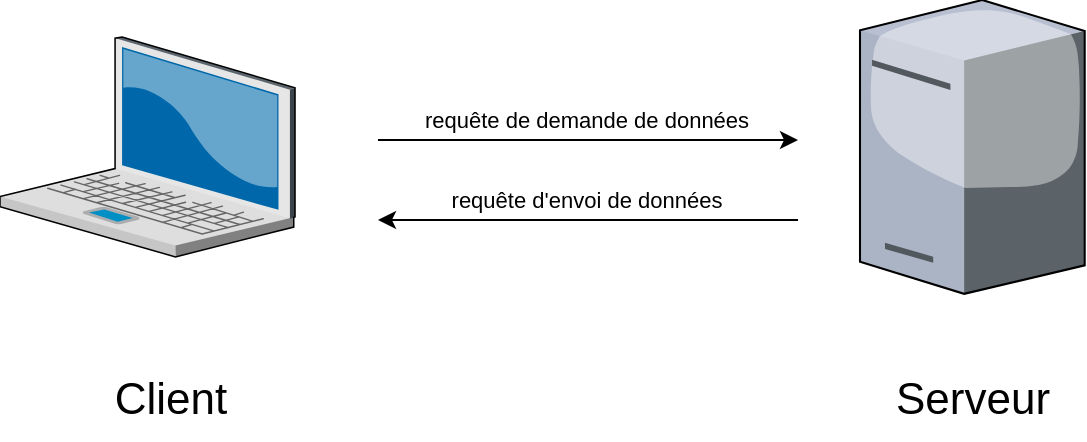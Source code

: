 <mxfile version="22.1.2" type="device">
  <diagram name="Page-1" id="-yARGarQGFv61cy8GWTx">
    <mxGraphModel dx="895" dy="653" grid="1" gridSize="10" guides="1" tooltips="1" connect="1" arrows="1" fold="1" page="1" pageScale="1" pageWidth="827" pageHeight="1169" math="0" shadow="0">
      <root>
        <mxCell id="0" />
        <mxCell id="1" parent="0" />
        <mxCell id="xcU9e2ETzVAzMweN-vpI-1" value="" style="verticalLabelPosition=bottom;sketch=0;aspect=fixed;html=1;verticalAlign=top;strokeColor=none;align=center;outlineConnect=0;shape=mxgraph.citrix.license_server;" vertex="1" parent="1">
          <mxGeometry x="550" y="270" width="112.35" height="146.92" as="geometry" />
        </mxCell>
        <mxCell id="xcU9e2ETzVAzMweN-vpI-2" value="" style="verticalLabelPosition=bottom;sketch=0;aspect=fixed;html=1;verticalAlign=top;strokeColor=none;align=center;outlineConnect=0;shape=mxgraph.citrix.laptop_2;" vertex="1" parent="1">
          <mxGeometry x="120" y="288.46" width="147.51" height="110" as="geometry" />
        </mxCell>
        <mxCell id="xcU9e2ETzVAzMweN-vpI-3" value="" style="edgeStyle=none;orthogonalLoop=1;jettySize=auto;html=1;rounded=0;" edge="1" parent="1">
          <mxGeometry width="100" relative="1" as="geometry">
            <mxPoint x="309" y="340" as="sourcePoint" />
            <mxPoint x="519" y="340" as="targetPoint" />
            <Array as="points">
              <mxPoint x="419" y="340" />
            </Array>
          </mxGeometry>
        </mxCell>
        <mxCell id="xcU9e2ETzVAzMweN-vpI-6" value="requête de demande de données" style="edgeLabel;html=1;align=center;verticalAlign=middle;resizable=0;points=[];" vertex="1" connectable="0" parent="xcU9e2ETzVAzMweN-vpI-3">
          <mxGeometry x="-0.103" relative="1" as="geometry">
            <mxPoint x="10" y="-10" as="offset" />
          </mxGeometry>
        </mxCell>
        <mxCell id="xcU9e2ETzVAzMweN-vpI-4" value="&lt;font style=&quot;font-size: 22px;&quot;&gt;Client&lt;/font&gt;" style="text;html=1;align=center;verticalAlign=middle;resizable=0;points=[];autosize=1;strokeColor=none;fillColor=none;strokeWidth=2;" vertex="1" parent="1">
          <mxGeometry x="165" y="450" width="80" height="40" as="geometry" />
        </mxCell>
        <mxCell id="xcU9e2ETzVAzMweN-vpI-5" value="&lt;font style=&quot;font-size: 22px;&quot;&gt;Serveur&lt;/font&gt;" style="text;html=1;align=center;verticalAlign=middle;resizable=0;points=[];autosize=1;strokeColor=none;fillColor=none;strokeWidth=2;" vertex="1" parent="1">
          <mxGeometry x="556.18" y="450" width="100" height="40" as="geometry" />
        </mxCell>
        <mxCell id="xcU9e2ETzVAzMweN-vpI-7" value="" style="edgeStyle=none;orthogonalLoop=1;jettySize=auto;html=1;rounded=0;startArrow=classic;startFill=1;endArrow=none;endFill=0;" edge="1" parent="1">
          <mxGeometry width="100" relative="1" as="geometry">
            <mxPoint x="309" y="380" as="sourcePoint" />
            <mxPoint x="519" y="380" as="targetPoint" />
            <Array as="points">
              <mxPoint x="419" y="380" />
            </Array>
          </mxGeometry>
        </mxCell>
        <mxCell id="xcU9e2ETzVAzMweN-vpI-8" value="requête d&#39;envoi de données" style="edgeLabel;html=1;align=center;verticalAlign=middle;resizable=0;points=[];" vertex="1" connectable="0" parent="xcU9e2ETzVAzMweN-vpI-7">
          <mxGeometry x="-0.103" relative="1" as="geometry">
            <mxPoint x="10" y="-10" as="offset" />
          </mxGeometry>
        </mxCell>
      </root>
    </mxGraphModel>
  </diagram>
</mxfile>
